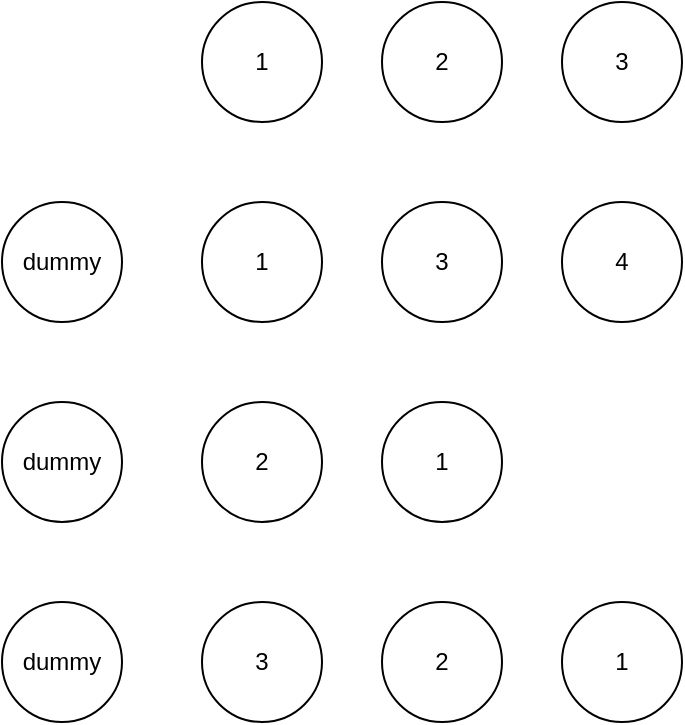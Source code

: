<mxfile version="14.9.5" type="github">
  <diagram id="tvn6oIhBFbH-xJjN8TFy" name="Page-1">
    <mxGraphModel dx="946" dy="536" grid="1" gridSize="10" guides="1" tooltips="1" connect="1" arrows="1" fold="1" page="1" pageScale="1" pageWidth="827" pageHeight="1169" math="0" shadow="0">
      <root>
        <mxCell id="0" />
        <mxCell id="1" parent="0" />
        <mxCell id="J4aeNhYYvG5e2JbsOcUa-1" value="1" style="ellipse;whiteSpace=wrap;html=1;aspect=fixed;" vertex="1" parent="1">
          <mxGeometry x="230" y="190" width="60" height="60" as="geometry" />
        </mxCell>
        <mxCell id="J4aeNhYYvG5e2JbsOcUa-2" value="2" style="ellipse;whiteSpace=wrap;html=1;aspect=fixed;" vertex="1" parent="1">
          <mxGeometry x="320" y="190" width="60" height="60" as="geometry" />
        </mxCell>
        <mxCell id="J4aeNhYYvG5e2JbsOcUa-3" value="3" style="ellipse;whiteSpace=wrap;html=1;aspect=fixed;" vertex="1" parent="1">
          <mxGeometry x="410" y="190" width="60" height="60" as="geometry" />
        </mxCell>
        <mxCell id="J4aeNhYYvG5e2JbsOcUa-6" value="dummy" style="ellipse;whiteSpace=wrap;html=1;aspect=fixed;" vertex="1" parent="1">
          <mxGeometry x="130" y="290" width="60" height="60" as="geometry" />
        </mxCell>
        <mxCell id="J4aeNhYYvG5e2JbsOcUa-7" value="1" style="ellipse;whiteSpace=wrap;html=1;aspect=fixed;" vertex="1" parent="1">
          <mxGeometry x="230" y="290" width="60" height="60" as="geometry" />
        </mxCell>
        <mxCell id="J4aeNhYYvG5e2JbsOcUa-8" value="3" style="ellipse;whiteSpace=wrap;html=1;aspect=fixed;" vertex="1" parent="1">
          <mxGeometry x="320" y="290" width="60" height="60" as="geometry" />
        </mxCell>
        <mxCell id="J4aeNhYYvG5e2JbsOcUa-9" value="4" style="ellipse;whiteSpace=wrap;html=1;aspect=fixed;" vertex="1" parent="1">
          <mxGeometry x="410" y="290" width="60" height="60" as="geometry" />
        </mxCell>
        <mxCell id="J4aeNhYYvG5e2JbsOcUa-10" value="dummy" style="ellipse;whiteSpace=wrap;html=1;aspect=fixed;" vertex="1" parent="1">
          <mxGeometry x="130" y="390" width="60" height="60" as="geometry" />
        </mxCell>
        <mxCell id="J4aeNhYYvG5e2JbsOcUa-11" value="2" style="ellipse;whiteSpace=wrap;html=1;aspect=fixed;" vertex="1" parent="1">
          <mxGeometry x="230" y="390" width="60" height="60" as="geometry" />
        </mxCell>
        <mxCell id="J4aeNhYYvG5e2JbsOcUa-12" value="1" style="ellipse;whiteSpace=wrap;html=1;aspect=fixed;" vertex="1" parent="1">
          <mxGeometry x="320" y="390" width="60" height="60" as="geometry" />
        </mxCell>
        <mxCell id="J4aeNhYYvG5e2JbsOcUa-14" value="dummy" style="ellipse;whiteSpace=wrap;html=1;aspect=fixed;" vertex="1" parent="1">
          <mxGeometry x="130" y="490" width="60" height="60" as="geometry" />
        </mxCell>
        <mxCell id="J4aeNhYYvG5e2JbsOcUa-15" value="3" style="ellipse;whiteSpace=wrap;html=1;aspect=fixed;" vertex="1" parent="1">
          <mxGeometry x="230" y="490" width="60" height="60" as="geometry" />
        </mxCell>
        <mxCell id="J4aeNhYYvG5e2JbsOcUa-16" value="2" style="ellipse;whiteSpace=wrap;html=1;aspect=fixed;" vertex="1" parent="1">
          <mxGeometry x="320" y="490" width="60" height="60" as="geometry" />
        </mxCell>
        <mxCell id="J4aeNhYYvG5e2JbsOcUa-17" value="1" style="ellipse;whiteSpace=wrap;html=1;aspect=fixed;" vertex="1" parent="1">
          <mxGeometry x="410" y="490" width="60" height="60" as="geometry" />
        </mxCell>
      </root>
    </mxGraphModel>
  </diagram>
</mxfile>
